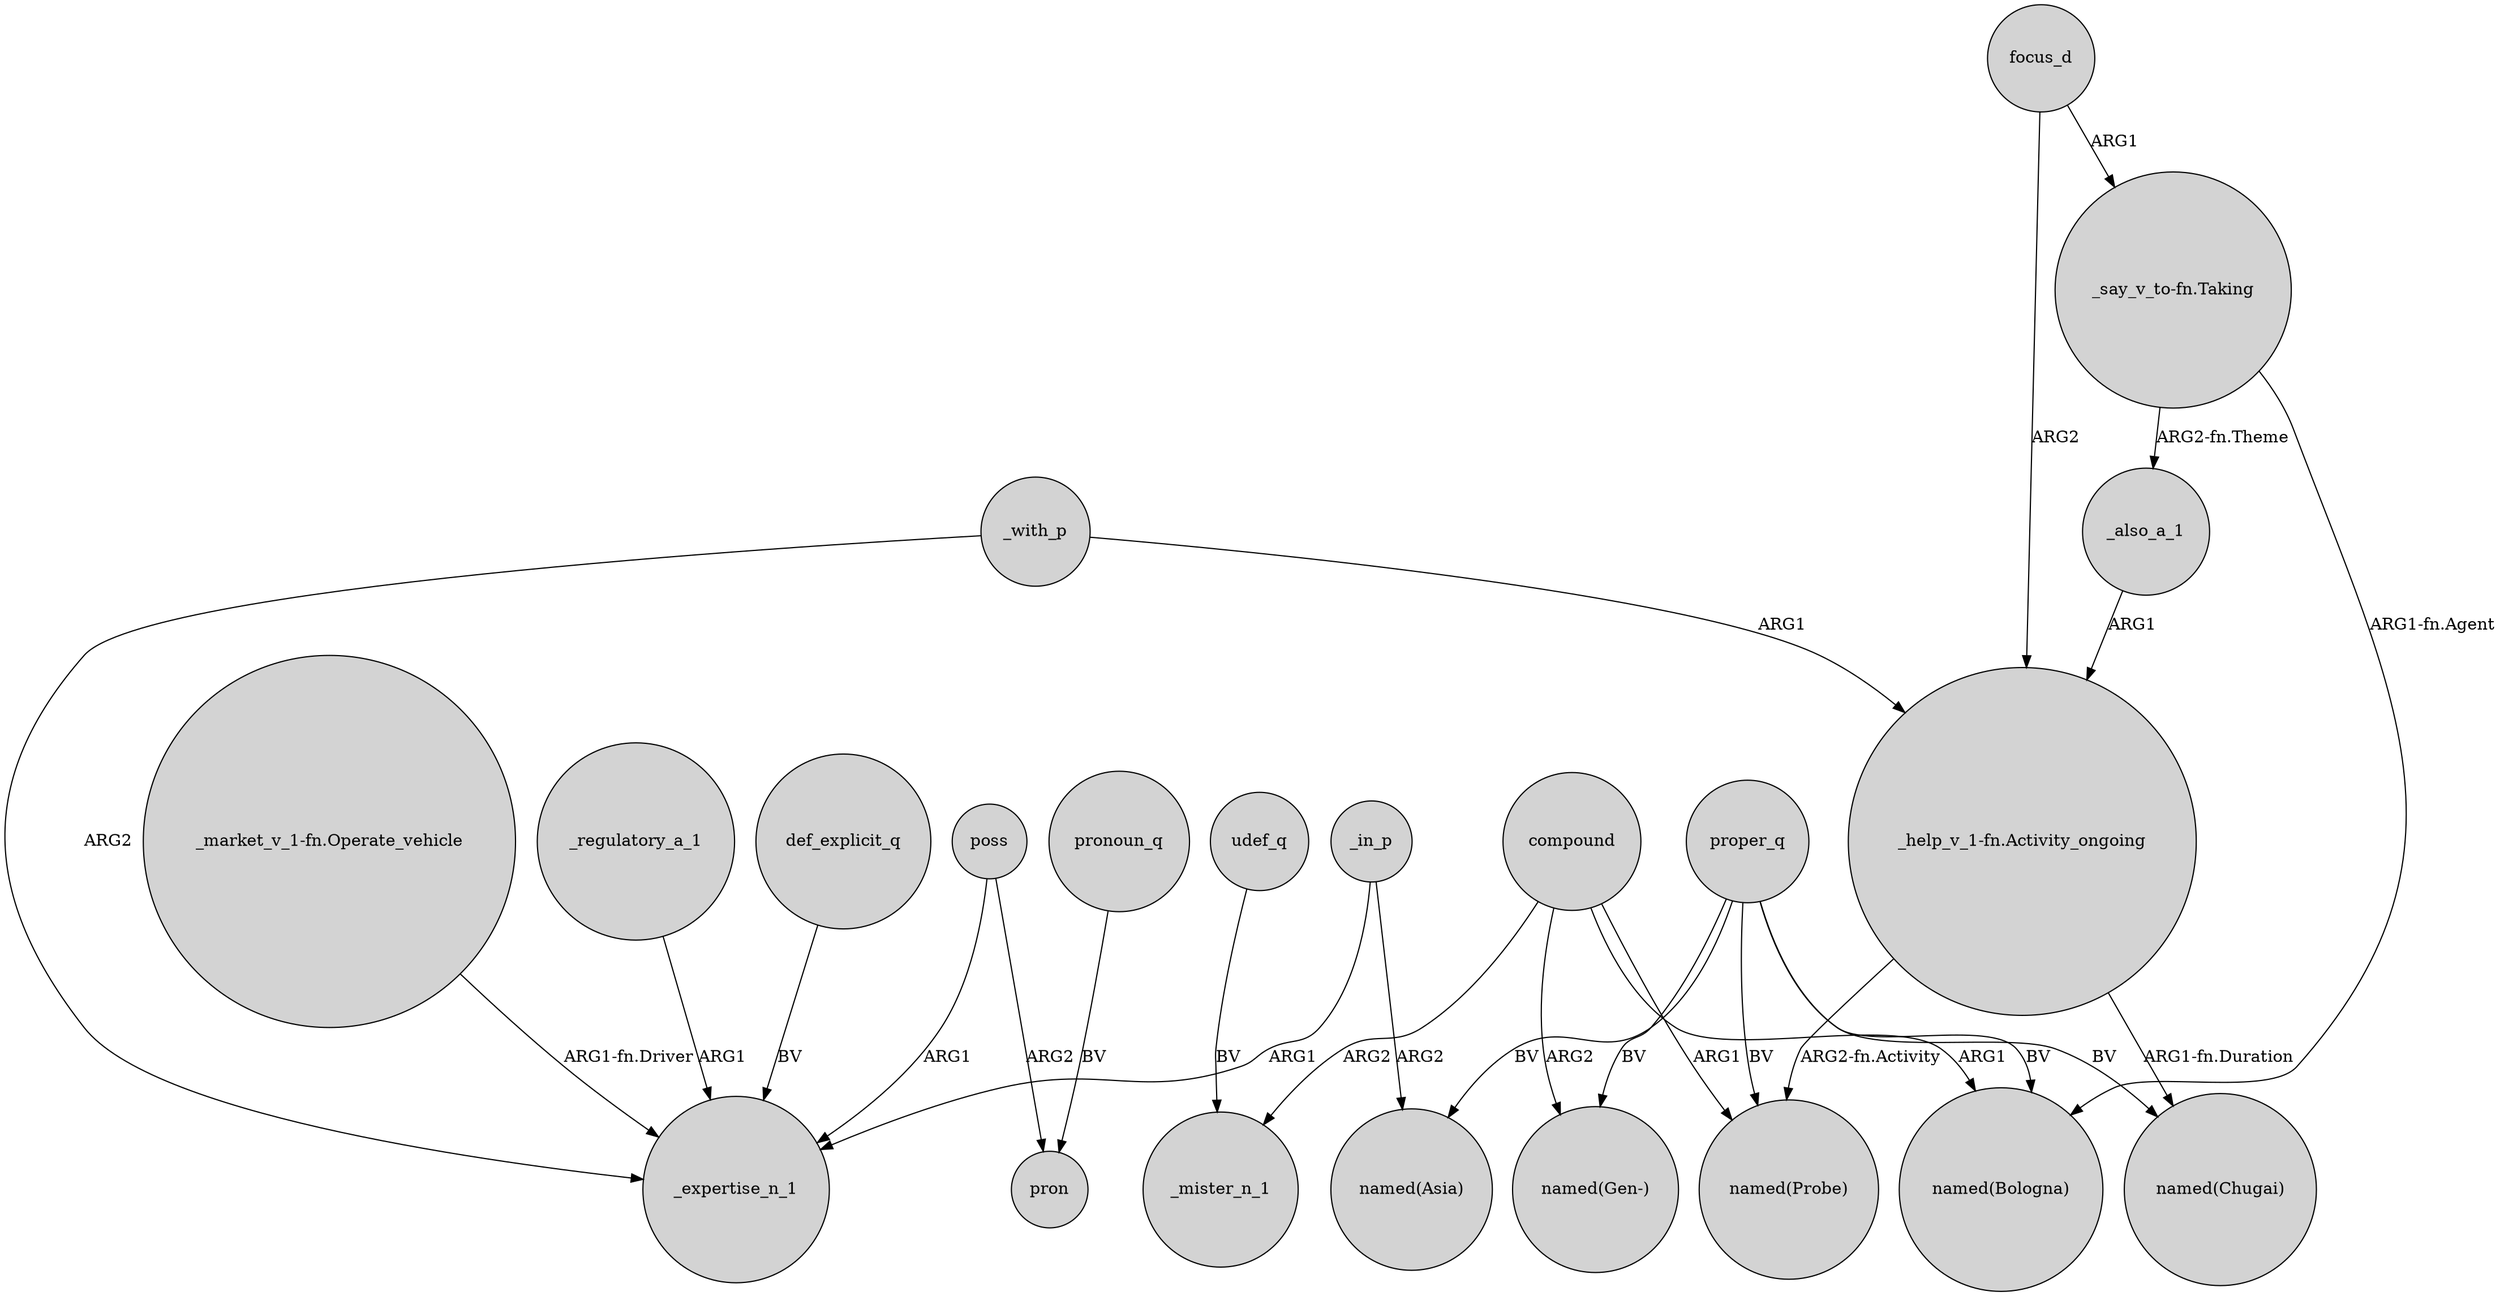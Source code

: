 digraph {
	node [shape=circle style=filled]
	poss -> _expertise_n_1 [label=ARG1]
	compound -> _mister_n_1 [label=ARG2]
	"_help_v_1-fn.Activity_ongoing" -> "named(Probe)" [label="ARG2-fn.Activity"]
	_also_a_1 -> "_help_v_1-fn.Activity_ongoing" [label=ARG1]
	focus_d -> "_say_v_to-fn.Taking" [label=ARG1]
	compound -> "named(Probe)" [label=ARG1]
	_with_p -> "_help_v_1-fn.Activity_ongoing" [label=ARG1]
	focus_d -> "_help_v_1-fn.Activity_ongoing" [label=ARG2]
	udef_q -> _mister_n_1 [label=BV]
	proper_q -> "named(Bologna)" [label=BV]
	"_market_v_1-fn.Operate_vehicle" -> _expertise_n_1 [label="ARG1-fn.Driver"]
	pronoun_q -> pron [label=BV]
	compound -> "named(Gen-)" [label=ARG2]
	compound -> "named(Bologna)" [label=ARG1]
	poss -> pron [label=ARG2]
	proper_q -> "named(Probe)" [label=BV]
	_in_p -> "named(Asia)" [label=ARG2]
	_with_p -> _expertise_n_1 [label=ARG2]
	"_say_v_to-fn.Taking" -> "named(Bologna)" [label="ARG1-fn.Agent"]
	proper_q -> "named(Chugai)" [label=BV]
	"_help_v_1-fn.Activity_ongoing" -> "named(Chugai)" [label="ARG1-fn.Duration"]
	proper_q -> "named(Asia)" [label=BV]
	proper_q -> "named(Gen-)" [label=BV]
	def_explicit_q -> _expertise_n_1 [label=BV]
	"_say_v_to-fn.Taking" -> _also_a_1 [label="ARG2-fn.Theme"]
	_regulatory_a_1 -> _expertise_n_1 [label=ARG1]
	_in_p -> _expertise_n_1 [label=ARG1]
}

